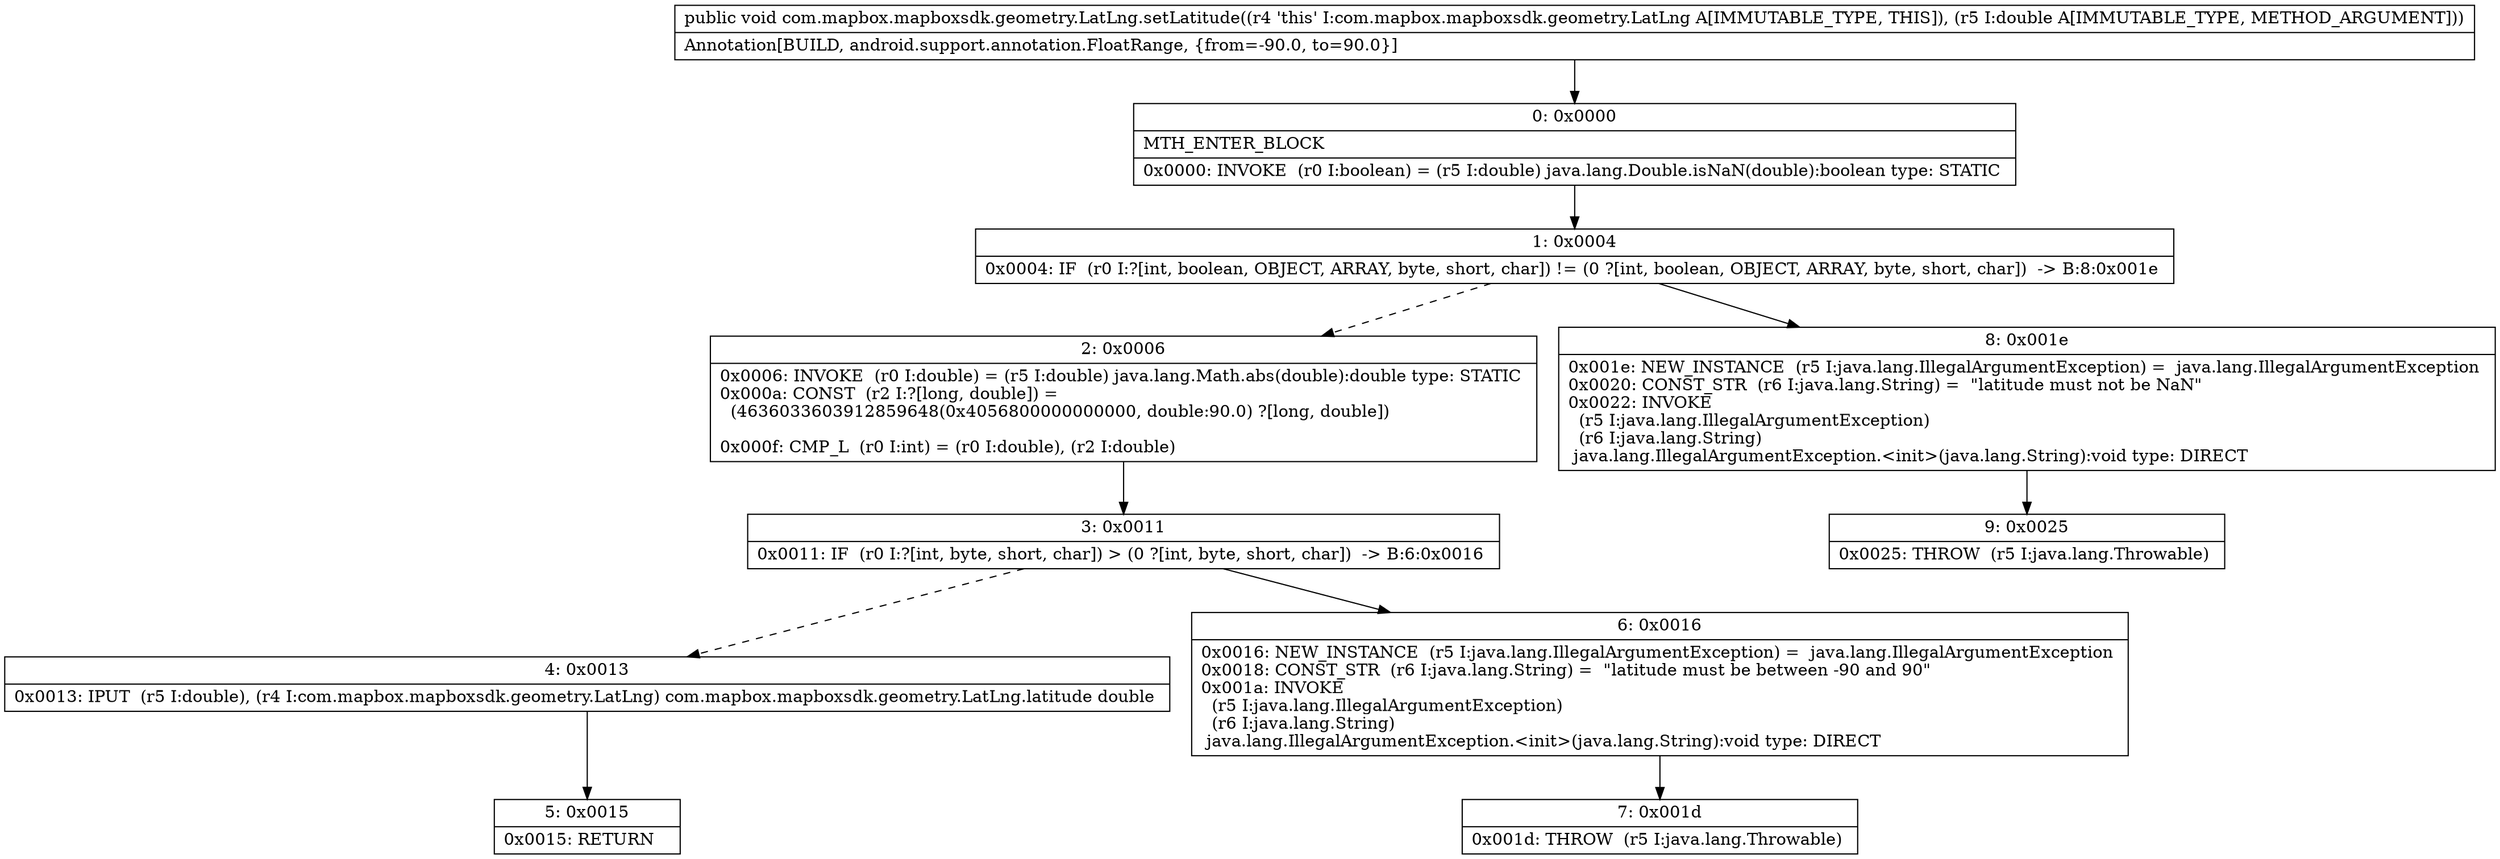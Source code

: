 digraph "CFG forcom.mapbox.mapboxsdk.geometry.LatLng.setLatitude(D)V" {
Node_0 [shape=record,label="{0\:\ 0x0000|MTH_ENTER_BLOCK\l|0x0000: INVOKE  (r0 I:boolean) = (r5 I:double) java.lang.Double.isNaN(double):boolean type: STATIC \l}"];
Node_1 [shape=record,label="{1\:\ 0x0004|0x0004: IF  (r0 I:?[int, boolean, OBJECT, ARRAY, byte, short, char]) != (0 ?[int, boolean, OBJECT, ARRAY, byte, short, char])  \-\> B:8:0x001e \l}"];
Node_2 [shape=record,label="{2\:\ 0x0006|0x0006: INVOKE  (r0 I:double) = (r5 I:double) java.lang.Math.abs(double):double type: STATIC \l0x000a: CONST  (r2 I:?[long, double]) = \l  (4636033603912859648(0x4056800000000000, double:90.0) ?[long, double])\l \l0x000f: CMP_L  (r0 I:int) = (r0 I:double), (r2 I:double) \l}"];
Node_3 [shape=record,label="{3\:\ 0x0011|0x0011: IF  (r0 I:?[int, byte, short, char]) \> (0 ?[int, byte, short, char])  \-\> B:6:0x0016 \l}"];
Node_4 [shape=record,label="{4\:\ 0x0013|0x0013: IPUT  (r5 I:double), (r4 I:com.mapbox.mapboxsdk.geometry.LatLng) com.mapbox.mapboxsdk.geometry.LatLng.latitude double \l}"];
Node_5 [shape=record,label="{5\:\ 0x0015|0x0015: RETURN   \l}"];
Node_6 [shape=record,label="{6\:\ 0x0016|0x0016: NEW_INSTANCE  (r5 I:java.lang.IllegalArgumentException) =  java.lang.IllegalArgumentException \l0x0018: CONST_STR  (r6 I:java.lang.String) =  \"latitude must be between \-90 and 90\" \l0x001a: INVOKE  \l  (r5 I:java.lang.IllegalArgumentException)\l  (r6 I:java.lang.String)\l java.lang.IllegalArgumentException.\<init\>(java.lang.String):void type: DIRECT \l}"];
Node_7 [shape=record,label="{7\:\ 0x001d|0x001d: THROW  (r5 I:java.lang.Throwable) \l}"];
Node_8 [shape=record,label="{8\:\ 0x001e|0x001e: NEW_INSTANCE  (r5 I:java.lang.IllegalArgumentException) =  java.lang.IllegalArgumentException \l0x0020: CONST_STR  (r6 I:java.lang.String) =  \"latitude must not be NaN\" \l0x0022: INVOKE  \l  (r5 I:java.lang.IllegalArgumentException)\l  (r6 I:java.lang.String)\l java.lang.IllegalArgumentException.\<init\>(java.lang.String):void type: DIRECT \l}"];
Node_9 [shape=record,label="{9\:\ 0x0025|0x0025: THROW  (r5 I:java.lang.Throwable) \l}"];
MethodNode[shape=record,label="{public void com.mapbox.mapboxsdk.geometry.LatLng.setLatitude((r4 'this' I:com.mapbox.mapboxsdk.geometry.LatLng A[IMMUTABLE_TYPE, THIS]), (r5 I:double A[IMMUTABLE_TYPE, METHOD_ARGUMENT]))  | Annotation[BUILD, android.support.annotation.FloatRange, \{from=\-90.0, to=90.0\}]\l}"];
MethodNode -> Node_0;
Node_0 -> Node_1;
Node_1 -> Node_2[style=dashed];
Node_1 -> Node_8;
Node_2 -> Node_3;
Node_3 -> Node_4[style=dashed];
Node_3 -> Node_6;
Node_4 -> Node_5;
Node_6 -> Node_7;
Node_8 -> Node_9;
}

